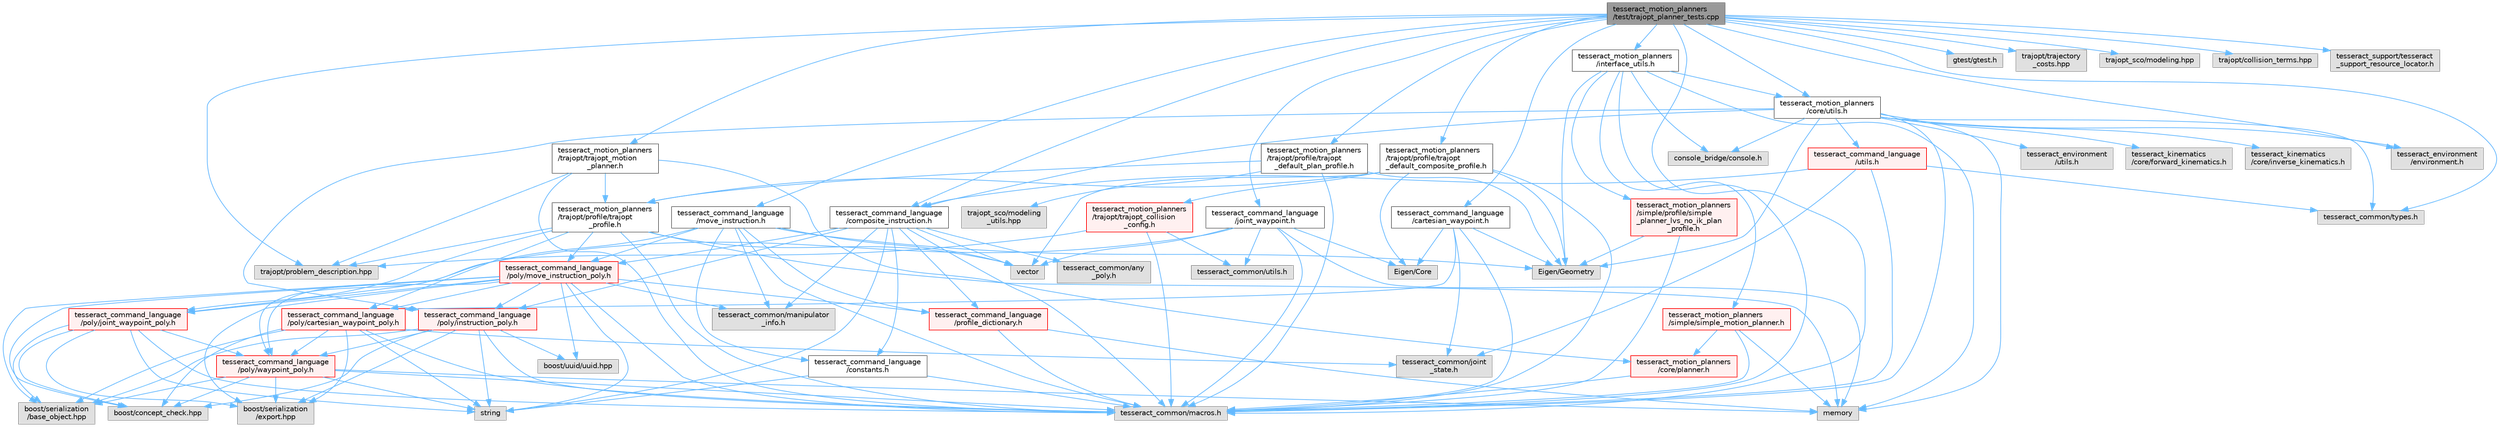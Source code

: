 digraph "tesseract_motion_planners/test/trajopt_planner_tests.cpp"
{
 // LATEX_PDF_SIZE
  bgcolor="transparent";
  edge [fontname=Helvetica,fontsize=10,labelfontname=Helvetica,labelfontsize=10];
  node [fontname=Helvetica,fontsize=10,shape=box,height=0.2,width=0.4];
  Node1 [label="tesseract_motion_planners\l/test/trajopt_planner_tests.cpp",height=0.2,width=0.4,color="gray40", fillcolor="grey60", style="filled", fontcolor="black",tooltip=" "];
  Node1 -> Node2 [color="steelblue1",style="solid"];
  Node2 [label="tesseract_common/macros.h",height=0.2,width=0.4,color="grey60", fillcolor="#E0E0E0", style="filled",tooltip=" "];
  Node1 -> Node3 [color="steelblue1",style="solid"];
  Node3 [label="gtest/gtest.h",height=0.2,width=0.4,color="grey60", fillcolor="#E0E0E0", style="filled",tooltip=" "];
  Node1 -> Node4 [color="steelblue1",style="solid"];
  Node4 [label="trajopt/trajectory\l_costs.hpp",height=0.2,width=0.4,color="grey60", fillcolor="#E0E0E0", style="filled",tooltip=" "];
  Node1 -> Node5 [color="steelblue1",style="solid"];
  Node5 [label="trajopt_sco/modeling.hpp",height=0.2,width=0.4,color="grey60", fillcolor="#E0E0E0", style="filled",tooltip=" "];
  Node1 -> Node6 [color="steelblue1",style="solid"];
  Node6 [label="trajopt/collision_terms.hpp",height=0.2,width=0.4,color="grey60", fillcolor="#E0E0E0", style="filled",tooltip=" "];
  Node1 -> Node7 [color="steelblue1",style="solid"];
  Node7 [label="trajopt/problem_description.hpp",height=0.2,width=0.4,color="grey60", fillcolor="#E0E0E0", style="filled",tooltip=" "];
  Node1 -> Node8 [color="steelblue1",style="solid"];
  Node8 [label="tesseract_common/types.h",height=0.2,width=0.4,color="grey60", fillcolor="#E0E0E0", style="filled",tooltip=" "];
  Node1 -> Node9 [color="steelblue1",style="solid"];
  Node9 [label="tesseract_environment\l/environment.h",height=0.2,width=0.4,color="grey60", fillcolor="#E0E0E0", style="filled",tooltip=" "];
  Node1 -> Node10 [color="steelblue1",style="solid"];
  Node10 [label="tesseract_command_language\l/composite_instruction.h",height=0.2,width=0.4,color="grey40", fillcolor="white", style="filled",URL="$d5/df7/composite__instruction_8h.html",tooltip=" "];
  Node10 -> Node2 [color="steelblue1",style="solid"];
  Node10 -> Node11 [color="steelblue1",style="solid"];
  Node11 [label="vector",height=0.2,width=0.4,color="grey60", fillcolor="#E0E0E0", style="filled",tooltip=" "];
  Node10 -> Node12 [color="steelblue1",style="solid"];
  Node12 [label="string",height=0.2,width=0.4,color="grey60", fillcolor="#E0E0E0", style="filled",tooltip=" "];
  Node10 -> Node13 [color="steelblue1",style="solid"];
  Node13 [label="tesseract_command_language\l/poly/instruction_poly.h",height=0.2,width=0.4,color="red", fillcolor="#FFF0F0", style="filled",URL="$d1/db1/instruction__poly_8h.html",tooltip=" "];
  Node13 -> Node2 [color="steelblue1",style="solid"];
  Node13 -> Node12 [color="steelblue1",style="solid"];
  Node13 -> Node14 [color="steelblue1",style="solid"];
  Node14 [label="boost/serialization\l/base_object.hpp",height=0.2,width=0.4,color="grey60", fillcolor="#E0E0E0", style="filled",tooltip=" "];
  Node13 -> Node15 [color="steelblue1",style="solid"];
  Node15 [label="boost/serialization\l/export.hpp",height=0.2,width=0.4,color="grey60", fillcolor="#E0E0E0", style="filled",tooltip=" "];
  Node13 -> Node16 [color="steelblue1",style="solid"];
  Node16 [label="boost/concept_check.hpp",height=0.2,width=0.4,color="grey60", fillcolor="#E0E0E0", style="filled",tooltip=" "];
  Node13 -> Node17 [color="steelblue1",style="solid"];
  Node17 [label="boost/uuid/uuid.hpp",height=0.2,width=0.4,color="grey60", fillcolor="#E0E0E0", style="filled",tooltip=" "];
  Node13 -> Node18 [color="steelblue1",style="solid"];
  Node18 [label="tesseract_command_language\l/poly/waypoint_poly.h",height=0.2,width=0.4,color="red", fillcolor="#FFF0F0", style="filled",URL="$d3/dc4/waypoint__poly_8h.html",tooltip=" "];
  Node18 -> Node2 [color="steelblue1",style="solid"];
  Node18 -> Node19 [color="steelblue1",style="solid"];
  Node19 [label="memory",height=0.2,width=0.4,color="grey60", fillcolor="#E0E0E0", style="filled",tooltip=" "];
  Node18 -> Node12 [color="steelblue1",style="solid"];
  Node18 -> Node14 [color="steelblue1",style="solid"];
  Node18 -> Node15 [color="steelblue1",style="solid"];
  Node18 -> Node16 [color="steelblue1",style="solid"];
  Node10 -> Node23 [color="steelblue1",style="solid"];
  Node23 [label="tesseract_command_language\l/poly/move_instruction_poly.h",height=0.2,width=0.4,color="red", fillcolor="#FFF0F0", style="filled",URL="$dc/df1/move__instruction__poly_8h.html",tooltip="The move instruction interface."];
  Node23 -> Node2 [color="steelblue1",style="solid"];
  Node23 -> Node12 [color="steelblue1",style="solid"];
  Node23 -> Node14 [color="steelblue1",style="solid"];
  Node23 -> Node15 [color="steelblue1",style="solid"];
  Node23 -> Node16 [color="steelblue1",style="solid"];
  Node23 -> Node17 [color="steelblue1",style="solid"];
  Node23 -> Node13 [color="steelblue1",style="solid"];
  Node23 -> Node24 [color="steelblue1",style="solid"];
  Node24 [label="tesseract_command_language\l/poly/cartesian_waypoint_poly.h",height=0.2,width=0.4,color="red", fillcolor="#FFF0F0", style="filled",URL="$d7/df9/cartesian__waypoint__poly_8h.html",tooltip="The cartesian waypoint interface."];
  Node24 -> Node2 [color="steelblue1",style="solid"];
  Node24 -> Node12 [color="steelblue1",style="solid"];
  Node24 -> Node14 [color="steelblue1",style="solid"];
  Node24 -> Node15 [color="steelblue1",style="solid"];
  Node24 -> Node16 [color="steelblue1",style="solid"];
  Node24 -> Node18 [color="steelblue1",style="solid"];
  Node24 -> Node25 [color="steelblue1",style="solid"];
  Node25 [label="tesseract_common/joint\l_state.h",height=0.2,width=0.4,color="grey60", fillcolor="#E0E0E0", style="filled",tooltip=" "];
  Node23 -> Node26 [color="steelblue1",style="solid"];
  Node26 [label="tesseract_command_language\l/poly/joint_waypoint_poly.h",height=0.2,width=0.4,color="red", fillcolor="#FFF0F0", style="filled",URL="$d1/d66/joint__waypoint__poly_8h.html",tooltip="The joint waypoint interface."];
  Node26 -> Node2 [color="steelblue1",style="solid"];
  Node26 -> Node12 [color="steelblue1",style="solid"];
  Node26 -> Node14 [color="steelblue1",style="solid"];
  Node26 -> Node15 [color="steelblue1",style="solid"];
  Node26 -> Node16 [color="steelblue1",style="solid"];
  Node26 -> Node18 [color="steelblue1",style="solid"];
  Node23 -> Node18 [color="steelblue1",style="solid"];
  Node23 -> Node28 [color="steelblue1",style="solid"];
  Node28 [label="tesseract_command_language\l/profile_dictionary.h",height=0.2,width=0.4,color="red", fillcolor="#FFF0F0", style="filled",URL="$dd/dd6/profile__dictionary_8h.html",tooltip="This is a profile dictionary for storing all profiles."];
  Node28 -> Node2 [color="steelblue1",style="solid"];
  Node28 -> Node19 [color="steelblue1",style="solid"];
  Node23 -> Node34 [color="steelblue1",style="solid"];
  Node34 [label="tesseract_common/manipulator\l_info.h",height=0.2,width=0.4,color="grey60", fillcolor="#E0E0E0", style="filled",tooltip=" "];
  Node10 -> Node35 [color="steelblue1",style="solid"];
  Node35 [label="tesseract_command_language\l/constants.h",height=0.2,width=0.4,color="grey40", fillcolor="white", style="filled",URL="$d2/d6f/constants_8h.html",tooltip="Containst Tesseract Command Language constants."];
  Node35 -> Node2 [color="steelblue1",style="solid"];
  Node35 -> Node12 [color="steelblue1",style="solid"];
  Node10 -> Node28 [color="steelblue1",style="solid"];
  Node10 -> Node34 [color="steelblue1",style="solid"];
  Node10 -> Node36 [color="steelblue1",style="solid"];
  Node36 [label="tesseract_common/any\l_poly.h",height=0.2,width=0.4,color="grey60", fillcolor="#E0E0E0", style="filled",tooltip=" "];
  Node1 -> Node37 [color="steelblue1",style="solid"];
  Node37 [label="tesseract_command_language\l/joint_waypoint.h",height=0.2,width=0.4,color="grey40", fillcolor="white", style="filled",URL="$d7/d1f/joint__waypoint_8h.html",tooltip=" "];
  Node37 -> Node2 [color="steelblue1",style="solid"];
  Node37 -> Node38 [color="steelblue1",style="solid"];
  Node38 [label="Eigen/Core",height=0.2,width=0.4,color="grey60", fillcolor="#E0E0E0", style="filled",tooltip=" "];
  Node37 -> Node19 [color="steelblue1",style="solid"];
  Node37 -> Node11 [color="steelblue1",style="solid"];
  Node37 -> Node26 [color="steelblue1",style="solid"];
  Node37 -> Node39 [color="steelblue1",style="solid"];
  Node39 [label="tesseract_common/utils.h",height=0.2,width=0.4,color="grey60", fillcolor="#E0E0E0", style="filled",tooltip=" "];
  Node1 -> Node40 [color="steelblue1",style="solid"];
  Node40 [label="tesseract_command_language\l/cartesian_waypoint.h",height=0.2,width=0.4,color="grey40", fillcolor="white", style="filled",URL="$d3/d18/cartesian__waypoint_8h.html",tooltip=" "];
  Node40 -> Node2 [color="steelblue1",style="solid"];
  Node40 -> Node38 [color="steelblue1",style="solid"];
  Node40 -> Node41 [color="steelblue1",style="solid"];
  Node41 [label="Eigen/Geometry",height=0.2,width=0.4,color="grey60", fillcolor="#E0E0E0", style="filled",tooltip=" "];
  Node40 -> Node24 [color="steelblue1",style="solid"];
  Node40 -> Node25 [color="steelblue1",style="solid"];
  Node1 -> Node42 [color="steelblue1",style="solid"];
  Node42 [label="tesseract_command_language\l/move_instruction.h",height=0.2,width=0.4,color="grey40", fillcolor="white", style="filled",URL="$da/d74/move__instruction_8h.html",tooltip=" "];
  Node42 -> Node2 [color="steelblue1",style="solid"];
  Node42 -> Node11 [color="steelblue1",style="solid"];
  Node42 -> Node41 [color="steelblue1",style="solid"];
  Node42 -> Node23 [color="steelblue1",style="solid"];
  Node42 -> Node18 [color="steelblue1",style="solid"];
  Node42 -> Node35 [color="steelblue1",style="solid"];
  Node42 -> Node28 [color="steelblue1",style="solid"];
  Node42 -> Node34 [color="steelblue1",style="solid"];
  Node1 -> Node43 [color="steelblue1",style="solid"];
  Node43 [label="tesseract_motion_planners\l/trajopt/trajopt_motion\l_planner.h",height=0.2,width=0.4,color="grey40", fillcolor="white", style="filled",URL="$d0/ddc/trajopt__motion__planner_8h.html",tooltip=" "];
  Node43 -> Node2 [color="steelblue1",style="solid"];
  Node43 -> Node7 [color="steelblue1",style="solid"];
  Node43 -> Node44 [color="steelblue1",style="solid"];
  Node44 [label="tesseract_motion_planners\l/core/planner.h",height=0.2,width=0.4,color="red", fillcolor="#FFF0F0", style="filled",URL="$d7/d8c/planner_8h.html",tooltip="Planner Interface Class."];
  Node44 -> Node2 [color="steelblue1",style="solid"];
  Node43 -> Node46 [color="steelblue1",style="solid"];
  Node46 [label="tesseract_motion_planners\l/trajopt/profile/trajopt\l_profile.h",height=0.2,width=0.4,color="grey40", fillcolor="white", style="filled",URL="$d4/d0d/trajopt__profile_8h.html",tooltip=" "];
  Node46 -> Node2 [color="steelblue1",style="solid"];
  Node46 -> Node7 [color="steelblue1",style="solid"];
  Node46 -> Node11 [color="steelblue1",style="solid"];
  Node46 -> Node19 [color="steelblue1",style="solid"];
  Node46 -> Node23 [color="steelblue1",style="solid"];
  Node46 -> Node24 [color="steelblue1",style="solid"];
  Node46 -> Node26 [color="steelblue1",style="solid"];
  Node1 -> Node47 [color="steelblue1",style="solid"];
  Node47 [label="tesseract_motion_planners\l/trajopt/profile/trajopt\l_default_plan_profile.h",height=0.2,width=0.4,color="grey40", fillcolor="white", style="filled",URL="$d9/da2/trajopt__default__plan__profile_8h.html",tooltip=" "];
  Node47 -> Node2 [color="steelblue1",style="solid"];
  Node47 -> Node48 [color="steelblue1",style="solid"];
  Node48 [label="trajopt_sco/modeling\l_utils.hpp",height=0.2,width=0.4,color="grey60", fillcolor="#E0E0E0", style="filled",tooltip=" "];
  Node47 -> Node41 [color="steelblue1",style="solid"];
  Node47 -> Node46 [color="steelblue1",style="solid"];
  Node1 -> Node49 [color="steelblue1",style="solid"];
  Node49 [label="tesseract_motion_planners\l/trajopt/profile/trajopt\l_default_composite_profile.h",height=0.2,width=0.4,color="grey40", fillcolor="white", style="filled",URL="$d8/d8f/trajopt__default__composite__profile_8h.html",tooltip=" "];
  Node49 -> Node2 [color="steelblue1",style="solid"];
  Node49 -> Node11 [color="steelblue1",style="solid"];
  Node49 -> Node41 [color="steelblue1",style="solid"];
  Node49 -> Node38 [color="steelblue1",style="solid"];
  Node49 -> Node50 [color="steelblue1",style="solid"];
  Node50 [label="tesseract_motion_planners\l/trajopt/trajopt_collision\l_config.h",height=0.2,width=0.4,color="red", fillcolor="#FFF0F0", style="filled",URL="$d5/d5d/trajopt__collision__config_8h.html",tooltip="TrajOpt collision configuration settings."];
  Node50 -> Node2 [color="steelblue1",style="solid"];
  Node50 -> Node7 [color="steelblue1",style="solid"];
  Node50 -> Node39 [color="steelblue1",style="solid"];
  Node49 -> Node46 [color="steelblue1",style="solid"];
  Node1 -> Node53 [color="steelblue1",style="solid"];
  Node53 [label="tesseract_motion_planners\l/core/utils.h",height=0.2,width=0.4,color="grey40", fillcolor="white", style="filled",URL="$d9/d8b/tesseract__motion__planners_2core_2include_2tesseract__motion__planners_2core_2utils_8h.html",tooltip="Planner utility functions."];
  Node53 -> Node2 [color="steelblue1",style="solid"];
  Node53 -> Node41 [color="steelblue1",style="solid"];
  Node53 -> Node19 [color="steelblue1",style="solid"];
  Node53 -> Node54 [color="steelblue1",style="solid"];
  Node54 [label="console_bridge/console.h",height=0.2,width=0.4,color="grey60", fillcolor="#E0E0E0", style="filled",tooltip=" "];
  Node53 -> Node9 [color="steelblue1",style="solid"];
  Node53 -> Node55 [color="steelblue1",style="solid"];
  Node55 [label="tesseract_environment\l/utils.h",height=0.2,width=0.4,color="grey60", fillcolor="#E0E0E0", style="filled",tooltip=" "];
  Node53 -> Node56 [color="steelblue1",style="solid"];
  Node56 [label="tesseract_kinematics\l/core/forward_kinematics.h",height=0.2,width=0.4,color="grey60", fillcolor="#E0E0E0", style="filled",tooltip=" "];
  Node53 -> Node57 [color="steelblue1",style="solid"];
  Node57 [label="tesseract_kinematics\l/core/inverse_kinematics.h",height=0.2,width=0.4,color="grey60", fillcolor="#E0E0E0", style="filled",tooltip=" "];
  Node53 -> Node13 [color="steelblue1",style="solid"];
  Node53 -> Node10 [color="steelblue1",style="solid"];
  Node53 -> Node58 [color="steelblue1",style="solid"];
  Node58 [label="tesseract_command_language\l/utils.h",height=0.2,width=0.4,color="red", fillcolor="#FFF0F0", style="filled",URL="$d6/d75/tesseract__command__language_2include_2tesseract__command__language_2utils_8h.html",tooltip=" "];
  Node58 -> Node2 [color="steelblue1",style="solid"];
  Node58 -> Node10 [color="steelblue1",style="solid"];
  Node58 -> Node25 [color="steelblue1",style="solid"];
  Node58 -> Node8 [color="steelblue1",style="solid"];
  Node53 -> Node8 [color="steelblue1",style="solid"];
  Node1 -> Node60 [color="steelblue1",style="solid"];
  Node60 [label="tesseract_motion_planners\l/interface_utils.h",height=0.2,width=0.4,color="grey40", fillcolor="white", style="filled",URL="$d8/df9/interface__utils_8h.html",tooltip=" "];
  Node60 -> Node2 [color="steelblue1",style="solid"];
  Node60 -> Node41 [color="steelblue1",style="solid"];
  Node60 -> Node19 [color="steelblue1",style="solid"];
  Node60 -> Node54 [color="steelblue1",style="solid"];
  Node60 -> Node53 [color="steelblue1",style="solid"];
  Node60 -> Node61 [color="steelblue1",style="solid"];
  Node61 [label="tesseract_motion_planners\l/simple/simple_motion_planner.h",height=0.2,width=0.4,color="red", fillcolor="#FFF0F0", style="filled",URL="$de/dd7/simple__motion__planner_8h.html",tooltip="The simple planner is meant to be a tool for assigning values to the seed. The planner simply loops o..."];
  Node61 -> Node2 [color="steelblue1",style="solid"];
  Node61 -> Node19 [color="steelblue1",style="solid"];
  Node61 -> Node44 [color="steelblue1",style="solid"];
  Node60 -> Node63 [color="steelblue1",style="solid"];
  Node63 [label="tesseract_motion_planners\l/simple/profile/simple\l_planner_lvs_no_ik_plan\l_profile.h",height=0.2,width=0.4,color="red", fillcolor="#FFF0F0", style="filled",URL="$d4/d1d/simple__planner__lvs__no__ik__plan__profile_8h.html",tooltip="This does not use inverse kinematics."];
  Node63 -> Node2 [color="steelblue1",style="solid"];
  Node63 -> Node41 [color="steelblue1",style="solid"];
  Node1 -> Node64 [color="steelblue1",style="solid"];
  Node64 [label="tesseract_support/tesseract\l_support_resource_locator.h",height=0.2,width=0.4,color="grey60", fillcolor="#E0E0E0", style="filled",tooltip=" "];
}
